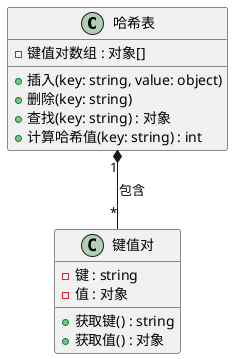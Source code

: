@startuml

class 哈希表 {
  -键值对数组 : 对象[]
  +插入(key: string, value: object)
  +删除(key: string)
  +查找(key: string) : 对象
  +计算哈希值(key: string) : int
}

class 键值对 {
  -键 : string
  -值 : 对象
  +获取键() : string
  +获取值() : 对象
}

哈希表 "1" *-- "*" 键值对: 包含

@enduml


@startuml
start
:开始;
:计算键的哈希值;
:在键值对数组中查找对应位置;
if (位置已被占用) then (是)
  :处理哈希冲突;
endif
:在合适位置插入键值对;
:结束;
stop
@enduml
